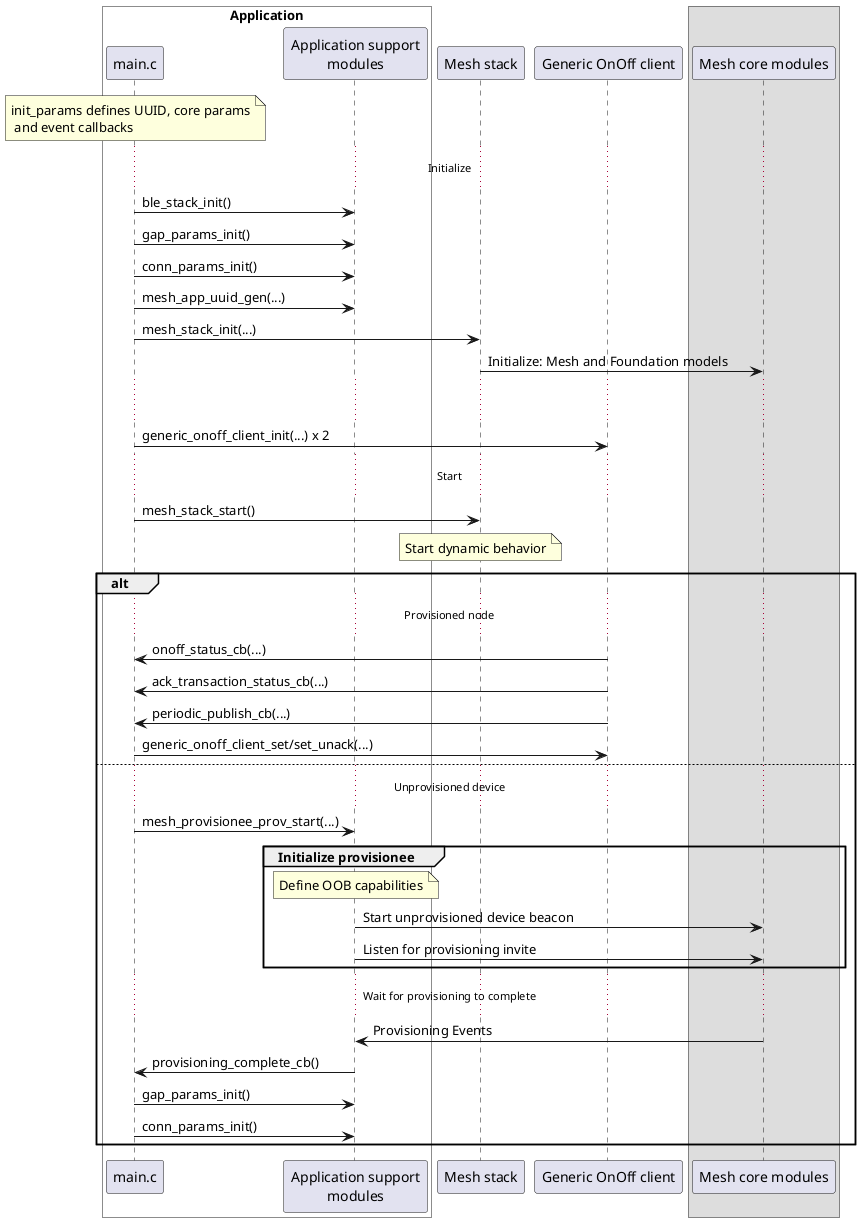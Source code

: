 @startuml
skinparam defaultFontName Arial
box "Application" #FFFFFF
participant a as "main.c"
participant ah as "Application support\nmodules"
end box
participant c as "Mesh stack"
participant s as "Generic OnOff client"
box
participant core as "Mesh core modules"
end box

note over a: init_params defines UUID, core params\n and event callbacks
... Initialize ...
a -> ah: ble_stack_init()
a -> ah: gap_params_init()
a -> ah: conn_params_init()
a -> ah: mesh_app_uuid_gen(...)
a -> c: mesh_stack_init(...)
c -> core: Initialize: Mesh and Foundation models
... ...
a -> s: generic_onoff_client_init(...) x 2
... Start ...
a -> c: mesh_stack_start()
note over c: Start dynamic behavior


alt
    ... Provisioned node ...
    a <- s: onoff_status_cb(...)
    a <- s: ack_transaction_status_cb(...)
    a <- s: periodic_publish_cb(...)
    a -> s: generic_onoff_client_set/set_unack(...)
else
    ... Unprovisioned device ...
    a -> ah: mesh_provisionee_prov_start(...)
    group Initialize provisionee
    note over ah: Define OOB capabilities
    ah -> core: Start unprovisioned device beacon
    ah -> core: Listen for provisioning invite
    end
    ... Wait for provisioning to complete ...
    core -> ah: Provisioning Events
    ah -> a: provisioning_complete_cb()
    a -> ah: gap_params_init()
    a -> ah: conn_params_init()
end

@enduml
